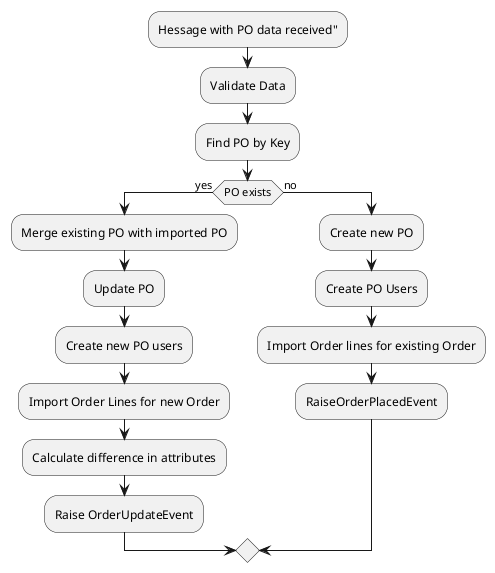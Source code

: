 @startuml
:Hessage with PO data received";

:Validate Data;

:Find PO by Key;

if (PO exists) then (yes)
    :Merge existing PO with imported PO;
    :Update PO;
    :Create new PO users;
    :Import Order Lines for new Order;
    :Calculate difference in attributes;
    :Raise OrderUpdateEvent;
else (no)
    :Create new PO;
    :Create PO Users;
    :Import Order lines for existing Order;
    :RaiseOrderPlacedEvent;
endif


@enduml